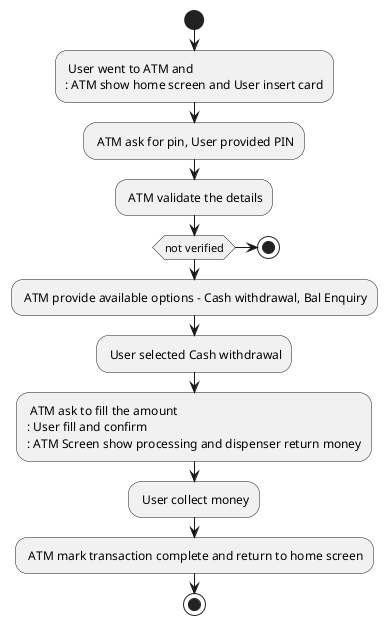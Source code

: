 @startuml
'https://plantuml.com/activity-diagram-beta

start
: User went to ATM and
: ATM show home screen and User insert card;
: ATM ask for pin, User provided PIN;
: ATM validate the details;
if(not verified)
    stop;
endif
: ATM provide available options - Cash withdrawal, Bal Enquiry;
: User selected Cash withdrawal;
: ATM ask to fill the amount
: User fill and confirm
/'if(money not available_in_atm)
    stop;
endif'/
: ATM Screen show processing and dispenser return money;
: User collect money;
: ATM mark transaction complete and return to home screen;
stop

@enduml
